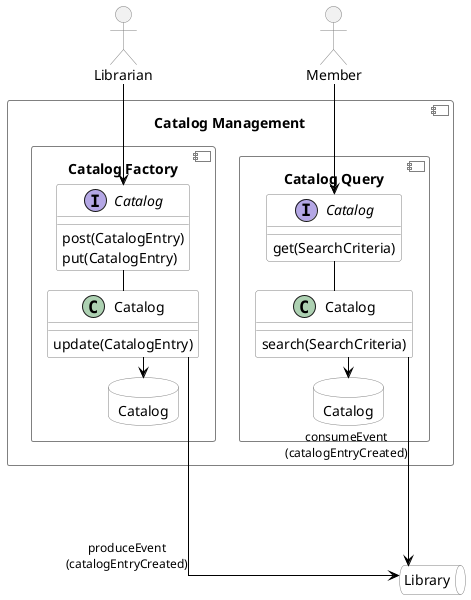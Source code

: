 @startuml
'https://plantuml.com/class-diagram

skinparam linetype ortho
allowmixing
skinparam nodesep 3
skinparam ranksep 20

skinparam component {
    bordercolor grey
    fontcolor black
}

skinparam actor {
    bordercolor grey
    fontcolor black
}

skinparam class {
    backgroundcolor #FFFFFF
    backgroundcolor<<Aggregate>> #CCCCCC
    backgroundcolor<<Entity>> #DDDDDD
    backgroundcolor<<Value Object>> #EEEEEE

    bordercolor grey
    fontcolor black
    fontcolor<<Aggregate>> black
    fontcolor<<Entity>> black
    fontcolor<<Value Object>> black

    attributefontcolor black
    attributefontsize 14
    attributefontcolor<<Aggregate>> grey

    methodfontsize 12

    stereotypefontcolor black
    stereotypefontsize 14


}

skinparam arrow {
    color black
    fontcolor black
    fontsize 12
}

skinparam queue {
    backgroundcolor #FFFFFF
    backgroundcolor<<Aggregate>> #CCCCCC
    backgroundcolor<<Entity>> #DDDDDD
    backgroundcolor<<Value Object>> #EEEEEE

    bordercolor grey
    fontcolor black
    fontcolor<<Aggregate>> black
    fontcolor<<Entity>> black
    fontcolor<<Value Object>> black

    attributefontcolor grey
    attributefontsize 12
    attributefontcolor<<Aggregate>> grey

    stereotypefontcolor grey
    stereotypefontsize 12


}

skinparam database {
    backgroundcolor #FFFFFF
    backgroundcolor<<Aggregate>> #CCCCCC
    backgroundcolor<<Entity>> #DDDDDD
    backgroundcolor<<Value Object>> #EEEEEE

    bordercolor grey
    fontcolor black
    fontcolor<<Aggregate>> black
    fontcolor<<Entity>> black
    fontcolor<<Value Object>> black

    attributefontcolor grey
    attributefontsize 12
    attributefontcolor<<Aggregate>> grey

    stereotypefontcolor grey
    stereotypefontsize 12


}


component "Catalog Management" as catalogManagement {
    component "Catalog Factory" as catalogFactory {
        class "Catalog" as catalogWrite {
            update(CatalogEntry)
        }
        interface "Catalog" as catalogInterface {
            post(CatalogEntry)
            put(CatalogEntry)
        }
        database "Catalog" as catalogWriteDb {
        }
    }

    component "Catalog Query" {
        class "Catalog" as catalogRead {
            search(SearchCriteria)
        }
        interface "Catalog" as catalogReadInterface {
            get(SearchCriteria)
        }
        database "Catalog" as catalogReadDb {
        }
    }
}

queue "Library" as libraryQueue {

}

actor "Librarian" as librarian
actor "Member" as member

catalogInterface -down- catalogWrite
catalogReadInterface -down- catalogRead

catalogWrite -right-> libraryQueue : produceEvent\n(catalogEntryCreated)
catalogRead -left-> libraryQueue : consumeEvent\n(catalogEntryCreated)

catalogWrite --> catalogWriteDb
catalogRead --> catalogReadDb

librarian --> catalogInterface
'librarian --> catalogReadInterface
member --> catalogReadInterface

'layout

catalogWriteDb ---[hidden]--- libraryQueue
catalogReadDb ---[hidden]--- libraryQueue
@enduml